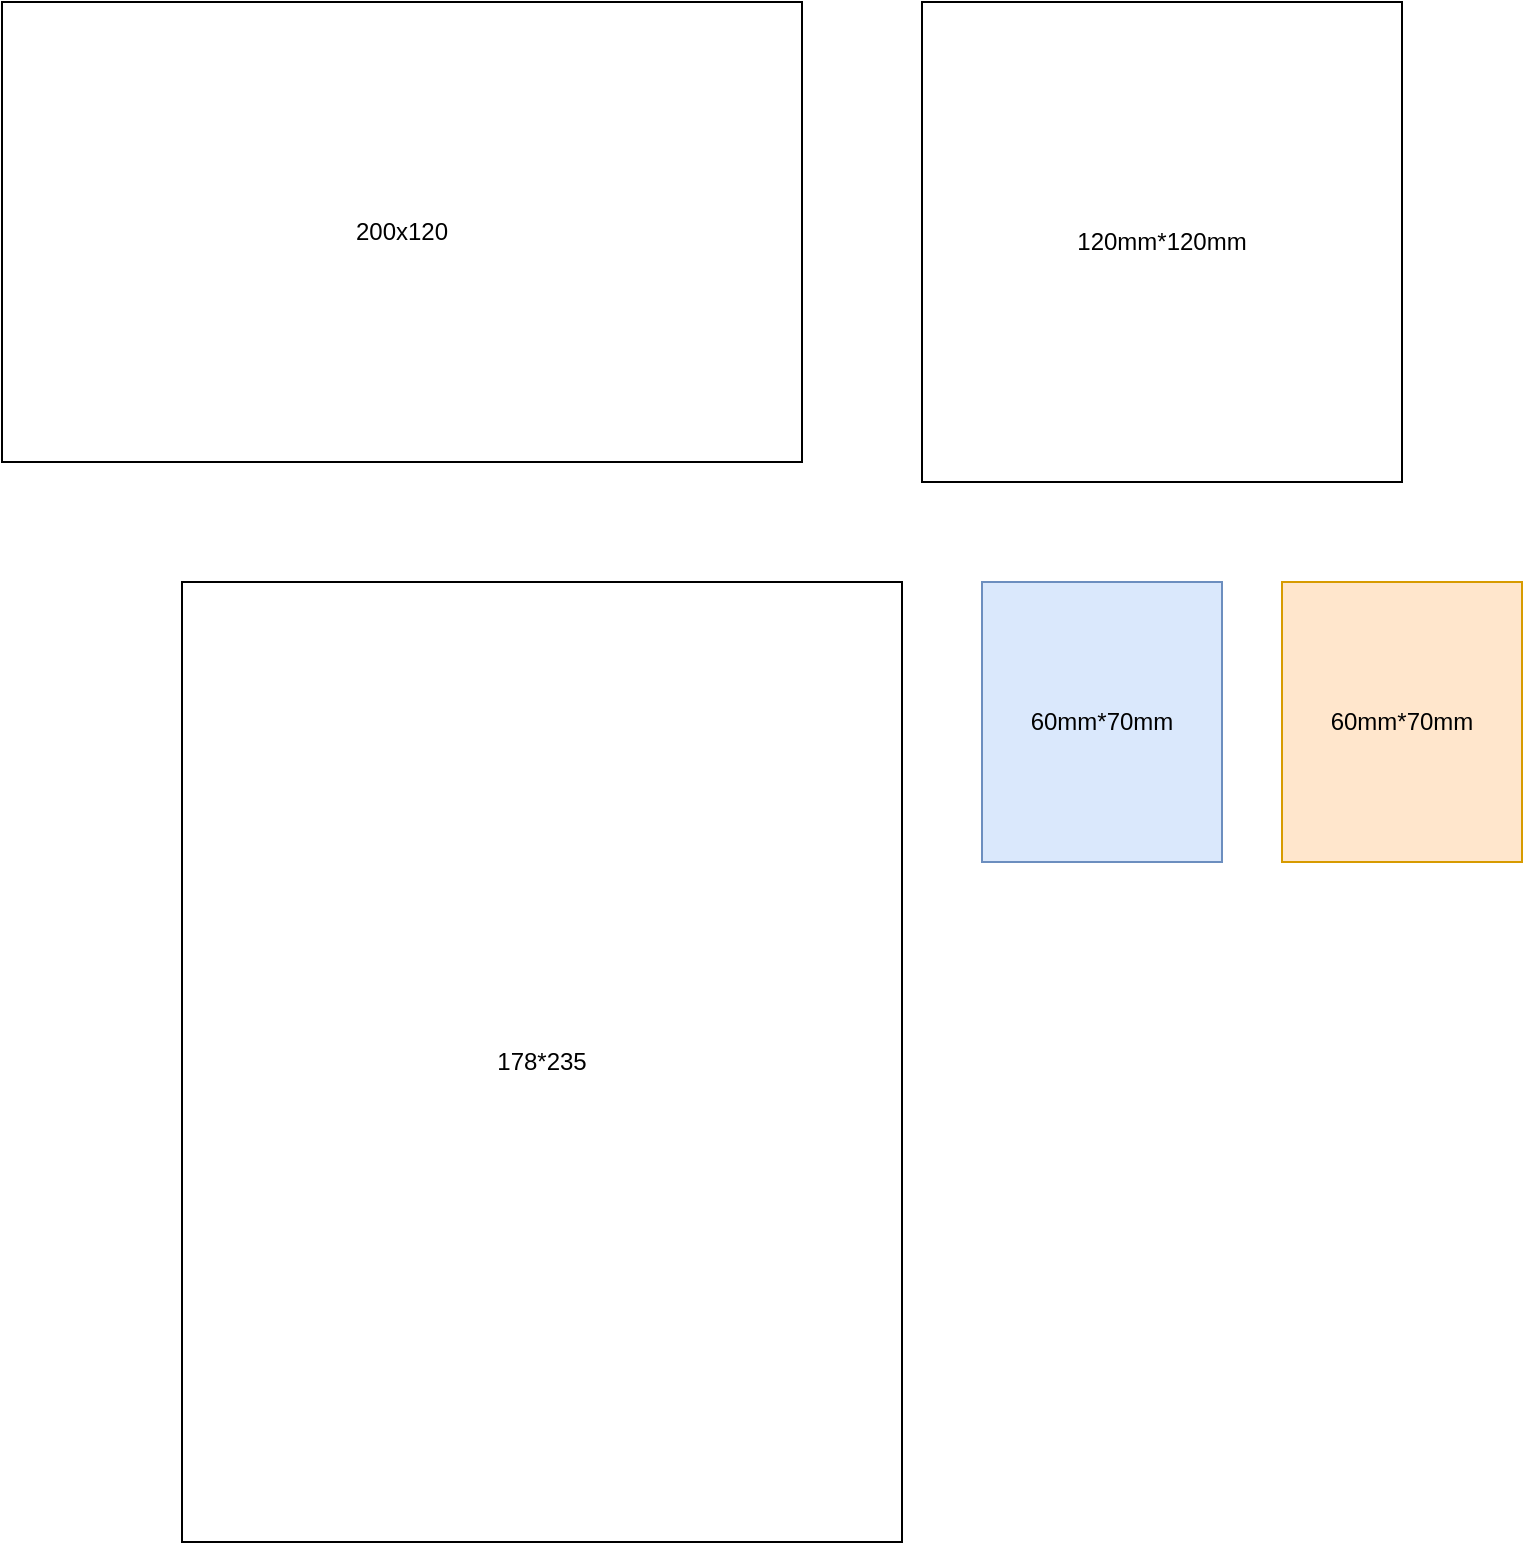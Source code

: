 <mxfile version="13.9.9" type="device"><diagram id="y8UPG8mF15hjJnmO08_b" name="Page-1"><mxGraphModel dx="1358" dy="862" grid="1" gridSize="10" guides="1" tooltips="1" connect="1" arrows="1" fold="1" page="1" pageScale="1" pageWidth="1100" pageHeight="1700" math="0" shadow="0"><root><mxCell id="0"/><mxCell id="1" parent="0"/><mxCell id="ZAq7lPmNlKqzPZ3WpBGY-3" value="120mm*120mm" style="whiteSpace=wrap;html=1;aspect=fixed;" vertex="1" parent="1"><mxGeometry x="490" y="150" width="240" height="240" as="geometry"/></mxCell><mxCell id="ZAq7lPmNlKqzPZ3WpBGY-4" value="200x120" style="rounded=0;whiteSpace=wrap;html=1;" vertex="1" parent="1"><mxGeometry x="30" y="150" width="400" height="230" as="geometry"/></mxCell><mxCell id="ZAq7lPmNlKqzPZ3WpBGY-1" value="60mm*70mm" style="rounded=0;whiteSpace=wrap;html=1;fillColor=#dae8fc;strokeColor=#6c8ebf;" vertex="1" parent="1"><mxGeometry x="520" y="440" width="120" height="140" as="geometry"/></mxCell><mxCell id="ZAq7lPmNlKqzPZ3WpBGY-2" value="60mm*70mm" style="rounded=0;whiteSpace=wrap;html=1;fillColor=#ffe6cc;strokeColor=#d79b00;" vertex="1" parent="1"><mxGeometry x="670" y="440" width="120" height="140" as="geometry"/></mxCell><mxCell id="ZAq7lPmNlKqzPZ3WpBGY-6" value="178*235" style="rounded=0;whiteSpace=wrap;html=1;" vertex="1" parent="1"><mxGeometry x="120" y="440" width="360" height="480" as="geometry"/></mxCell></root></mxGraphModel></diagram></mxfile>